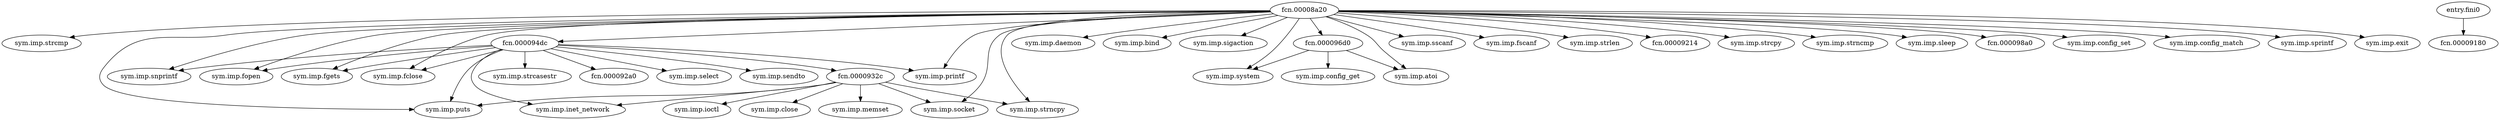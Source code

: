 digraph code {
  "0x00008a20" [label="fcn.00008a20"];
  "0x00008a20" -> "0x000089a8";
  "0x000089a8" [label="sym.imp.strcmp"];
  "0x00008a20" -> "0x000088b8";
  "0x000088b8" [label="sym.imp.puts"];
  "0x00008a20" -> "0x000089f0";
  "0x000089f0" [label="sym.imp.daemon"];
  "0x00008a20" -> "0x00008894";
  "0x00008894" [label="sym.imp.snprintf"];
  "0x00008a20" -> "0x000088dc";
  "0x000088dc" [label="sym.imp.socket"];
  "0x00008a20" -> "0x0000890c";
  "0x0000890c" [label="sym.imp.bind"];
  "0x00008a20" -> "0x00008954";
  "0x00008954" [label="sym.imp.sigaction"];
  "0x00008a20" -> "0x000088c4";
  "0x000088c4" [label="sym.imp.system"];
  "0x00008a20" -> "0x00008978";
  "0x00008978" [label="sym.imp.fopen"];
  "0x00008a20" -> "0x000088ac";
  "0x000088ac" [label="sym.imp.fgets"];
  "0x00008a20" -> "0x00008948";
  "0x00008948" [label="sym.imp.sscanf"];
  "0x00008a20" -> "0x000089e4";
  "0x000089e4" [label="sym.imp.atoi"];
  "0x00008a20" -> "0x000088a0";
  "0x000088a0" [label="sym.imp.fscanf"];
  "0x00008a20" -> "0x00008990";
  "0x00008990" [label="sym.imp.fclose"];
  "0x00008a20" -> "0x000089fc";
  "0x000089fc" [label="sym.imp.strlen"];
  "0x00008a20" -> "0x00008930";
  "0x00008930" [label="sym.imp.strncpy"];
  "0x00008a20" -> "0x00009214";
  "0x00009214" [label="fcn.00009214"];
  "0x00008a20" -> "0x00008870";
  "0x00008870" [label="sym.imp.strcpy"];
  "0x00008a20" -> "0x00008924";
  "0x00008924" [label="sym.imp.strncmp"];
  "0x00008a20" -> "0x000088d0";
  "0x000088d0" [label="sym.imp.sleep"];
  "0x00008a20" -> "0x000096d0";
  "0x000096d0" [label="fcn.000096d0"];
  "0x00008a20" -> "0x000098a0";
  "0x000098a0" [label="fcn.000098a0"];
  "0x00008a20" -> "0x000094dc";
  "0x000094dc" [label="fcn.000094dc"];
  "0x00008a20" -> "0x000089cc";
  "0x000089cc" [label="sym.imp.config_set"];
  "0x00008a20" -> "0x0000899c";
  "0x0000899c" [label="sym.imp.config_match"];
  "0x00008a20" -> "0x000089c0";
  "0x000089c0" [label="sym.imp.sprintf"];
  "0x00008a20" -> "0x00008888";
  "0x00008888" [label="sym.imp.printf"];
  "0x00008a20" -> "0x000089d8";
  "0x000089d8" [label="sym.imp.exit"];
  "0x000091e8" [label="entry.fini0"];
  "0x000091e8" -> "0x00009180";
  "0x00009180" [label="fcn.00009180"];
  "0x000096d0" [label="fcn.000096d0"];
  "0x000096d0" -> "0x00008a08";
  "0x00008a08" [label="sym.imp.config_get"];
  "0x000096d0" -> "0x000089e4";
  "0x000089e4" [label="sym.imp.atoi"];
  "0x000096d0" -> "0x000088c4";
  "0x000088c4" [label="sym.imp.system"];
  "0x000094dc" [label="fcn.000094dc"];
  "0x000094dc" -> "0x0000932c";
  "0x0000932c" [label="fcn.0000932c"];
  "0x000094dc" -> "0x00008888";
  "0x00008888" [label="sym.imp.printf"];
  "0x000094dc" -> "0x00008894";
  "0x00008894" [label="sym.imp.snprintf"];
  "0x000094dc" -> "0x00008978";
  "0x00008978" [label="sym.imp.fopen"];
  "0x000094dc" -> "0x00008918";
  "0x00008918" [label="sym.imp.strcasestr"];
  "0x000094dc" -> "0x000088ac";
  "0x000088ac" [label="sym.imp.fgets"];
  "0x000094dc" -> "0x00008990";
  "0x00008990" [label="sym.imp.fclose"];
  "0x000094dc" -> "0x00008960";
  "0x00008960" [label="sym.imp.inet_network"];
  "0x000094dc" -> "0x000092a0";
  "0x000092a0" [label="fcn.000092a0"];
  "0x000094dc" -> "0x000088e8";
  "0x000088e8" [label="sym.imp.select"];
  "0x000094dc" -> "0x0000893c";
  "0x0000893c" [label="sym.imp.sendto"];
  "0x000094dc" -> "0x000088b8";
  "0x000088b8" [label="sym.imp.puts"];
  "0x0000932c" [label="fcn.0000932c"];
  "0x0000932c" -> "0x000088dc";
  "0x000088dc" [label="sym.imp.socket"];
  "0x0000932c" -> "0x00008984";
  "0x00008984" [label="sym.imp.memset"];
  "0x0000932c" -> "0x00008930";
  "0x00008930" [label="sym.imp.strncpy"];
  "0x0000932c" -> "0x0000887c";
  "0x0000887c" [label="sym.imp.ioctl"];
  "0x0000932c" -> "0x00008a14";
  "0x00008a14" [label="sym.imp.close"];
  "0x0000932c" -> "0x00008960";
  "0x00008960" [label="sym.imp.inet_network"];
  "0x0000932c" -> "0x000088b8";
  "0x000088b8" [label="sym.imp.puts"];
}